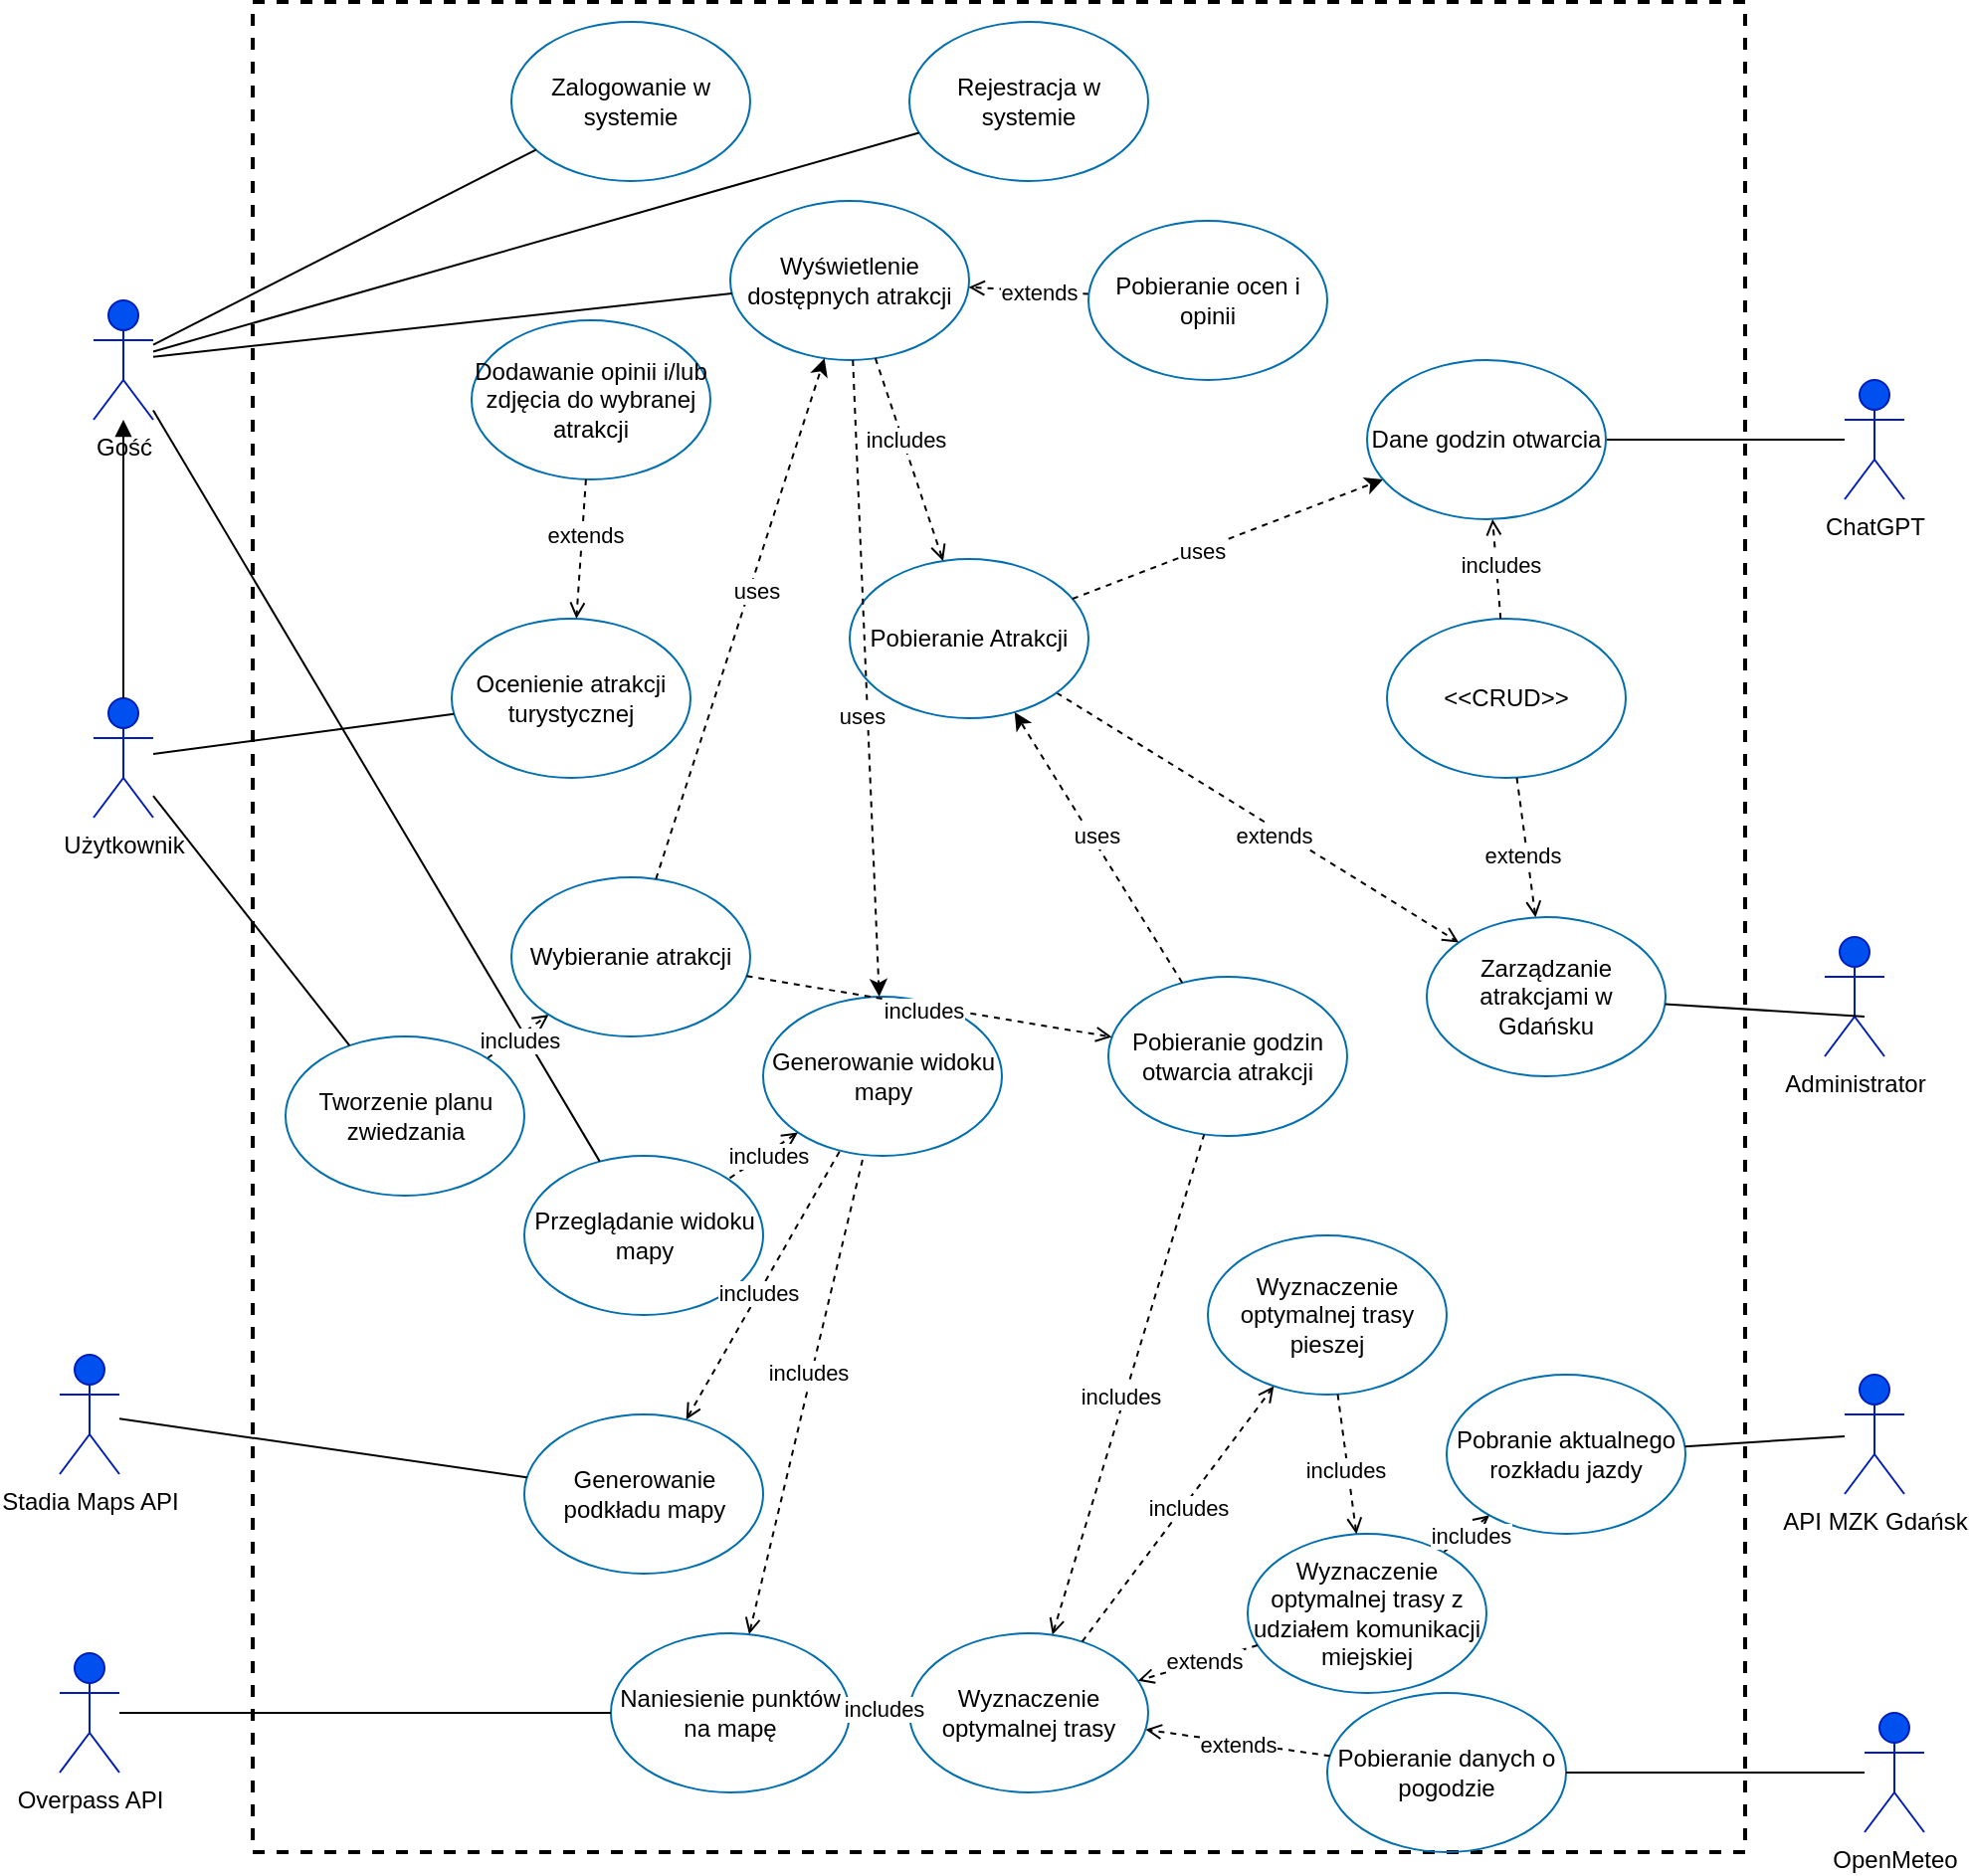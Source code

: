 <mxfile version="24.5.2" type="device">
  <diagram name="Page-1" id="C9d8MpuItcUvbLGoyvss">
    <mxGraphModel dx="3416" dy="4292" grid="1" gridSize="10" guides="1" tooltips="1" connect="1" arrows="1" fold="1" page="1" pageScale="1" pageWidth="827" pageHeight="1169" background="#ffffff" math="0" shadow="0">
      <root>
        <mxCell id="0" />
        <mxCell id="1" parent="0" />
        <mxCell id="7sf5Xx8Vd-Fm_SYYMnIb-26" value="" style="rounded=0;whiteSpace=wrap;html=1;fillColor=none;strokeWidth=2;dashed=1;" parent="1" vertex="1">
          <mxGeometry x="-730" y="-2340" width="750" height="930" as="geometry" />
        </mxCell>
        <mxCell id="IalU3Qp8wOLGq1ezxt7x-2" value="API MZK Gdańsk" style="shape=umlActor;verticalLabelPosition=bottom;verticalAlign=top;html=1;outlineConnect=0;fillColor=#0050ef;fontColor=#000000;strokeColor=#001DBC;" parent="1" vertex="1">
          <mxGeometry x="70" y="-1650" width="30" height="60" as="geometry" />
        </mxCell>
        <mxCell id="IalU3Qp8wOLGq1ezxt7x-3" value="Użytkownik" style="shape=umlActor;verticalLabelPosition=bottom;verticalAlign=top;html=1;outlineConnect=0;fillColor=#0050ef;fontColor=#000000;strokeColor=#001DBC;" parent="1" vertex="1">
          <mxGeometry x="-810" y="-1990" width="30" height="60" as="geometry" />
        </mxCell>
        <mxCell id="IalU3Qp8wOLGq1ezxt7x-4" value="Administrator" style="shape=umlActor;verticalLabelPosition=bottom;verticalAlign=top;html=1;outlineConnect=0;fillColor=#0050ef;fontColor=#000000;strokeColor=#001DBC;" parent="1" vertex="1">
          <mxGeometry x="60" y="-1870" width="30" height="60" as="geometry" />
        </mxCell>
        <mxCell id="IalU3Qp8wOLGq1ezxt7x-5" value="OpenMeteo" style="shape=umlActor;verticalLabelPosition=bottom;verticalAlign=top;html=1;outlineConnect=0;fontColor=#000000;fillColor=#0050ef;strokeColor=#001DBC;" parent="1" vertex="1">
          <mxGeometry x="80" y="-1480" width="30" height="60" as="geometry" />
        </mxCell>
        <mxCell id="IalU3Qp8wOLGq1ezxt7x-7" value="Overpass API" style="shape=umlActor;verticalLabelPosition=bottom;verticalAlign=top;html=1;outlineConnect=0;fillColor=#0050ef;fontColor=#000000;strokeColor=#001DBC;" parent="1" vertex="1">
          <mxGeometry x="-827" y="-1510" width="30" height="60" as="geometry" />
        </mxCell>
        <mxCell id="IalU3Qp8wOLGq1ezxt7x-8" value="Stadia Maps API" style="shape=umlActor;verticalLabelPosition=bottom;verticalAlign=top;html=1;outlineConnect=0;fillColor=#0050ef;fontColor=#000000;strokeColor=#001DBC;" parent="1" vertex="1">
          <mxGeometry x="-827" y="-1660" width="30" height="60" as="geometry" />
        </mxCell>
        <mxCell id="IalU3Qp8wOLGq1ezxt7x-14" value="&lt;font color=&quot;#000000&quot;&gt;Przeglądanie widoku mapy&lt;/font&gt;" style="ellipse;whiteSpace=wrap;html=1;fillColor=none;fontColor=default;strokeColor=#006EAF;labelBackgroundColor=none;labelBorderColor=none;labelPosition=center;verticalLabelPosition=middle;align=center;verticalAlign=middle;" parent="1" vertex="1">
          <mxGeometry x="-593.5" y="-1760" width="120" height="80" as="geometry" />
        </mxCell>
        <mxCell id="IalU3Qp8wOLGq1ezxt7x-17" value="" style="endArrow=none;html=1;rounded=0;strokeColor=#000000;endFill=0;" parent="1" source="7sf5Xx8Vd-Fm_SYYMnIb-1" target="IalU3Qp8wOLGq1ezxt7x-14" edge="1">
          <mxGeometry width="50" height="50" relative="1" as="geometry">
            <mxPoint x="-220" y="-1690" as="sourcePoint" />
            <mxPoint x="-190" y="-1650" as="targetPoint" />
          </mxGeometry>
        </mxCell>
        <mxCell id="IalU3Qp8wOLGq1ezxt7x-18" value="&lt;font color=&quot;#000000&quot;&gt;Zarządzanie atrakcjami w Gdańsku&lt;/font&gt;" style="ellipse;whiteSpace=wrap;html=1;fillColor=none;fontColor=default;strokeColor=#006EAF;labelBackgroundColor=none;labelBorderColor=none;labelPosition=center;verticalLabelPosition=middle;align=center;verticalAlign=middle;" parent="1" vertex="1">
          <mxGeometry x="-140" y="-1880" width="120" height="80" as="geometry" />
        </mxCell>
        <mxCell id="IalU3Qp8wOLGq1ezxt7x-20" value="" style="endArrow=none;html=1;rounded=0;strokeColor=#000000;endFill=0;" parent="1" source="kAtc1T3LxVJG01wXxT7Q-3" target="kAtc1T3LxVJG01wXxT7Q-6" edge="1">
          <mxGeometry width="50" height="50" relative="1" as="geometry">
            <mxPoint x="50" y="-2120.53" as="sourcePoint" />
            <mxPoint x="-40.0" y="-2120.53" as="targetPoint" />
          </mxGeometry>
        </mxCell>
        <mxCell id="IalU3Qp8wOLGq1ezxt7x-21" value="&lt;font color=&quot;#000000&quot;&gt;Zalogowanie w systemie&lt;/font&gt;" style="ellipse;whiteSpace=wrap;html=1;fillColor=none;fontColor=default;strokeColor=#006EAF;labelBackgroundColor=none;labelBorderColor=none;labelPosition=center;verticalLabelPosition=middle;align=center;verticalAlign=middle;" parent="1" vertex="1">
          <mxGeometry x="-600" y="-2330" width="120" height="80" as="geometry" />
        </mxCell>
        <mxCell id="IalU3Qp8wOLGq1ezxt7x-22" value="&lt;font color=&quot;#000000&quot;&gt;Rejestracja w systemie&lt;/font&gt;" style="ellipse;whiteSpace=wrap;html=1;fillColor=none;fontColor=default;strokeColor=#006EAF;labelBackgroundColor=none;labelBorderColor=none;labelPosition=center;verticalLabelPosition=middle;align=center;verticalAlign=middle;" parent="1" vertex="1">
          <mxGeometry x="-400" y="-2330" width="120" height="80" as="geometry" />
        </mxCell>
        <mxCell id="IalU3Qp8wOLGq1ezxt7x-23" value="" style="endArrow=none;html=1;rounded=0;strokeColor=#000000;endFill=0;" parent="1" source="7sf5Xx8Vd-Fm_SYYMnIb-1" target="IalU3Qp8wOLGq1ezxt7x-22" edge="1">
          <mxGeometry width="50" height="50" relative="1" as="geometry">
            <mxPoint x="-285.5" y="-1680" as="sourcePoint" />
            <mxPoint x="-184.5" y="-1600" as="targetPoint" />
          </mxGeometry>
        </mxCell>
        <mxCell id="IalU3Qp8wOLGq1ezxt7x-24" value="" style="endArrow=none;html=1;rounded=0;strokeColor=#000000;endFill=0;" parent="1" source="7sf5Xx8Vd-Fm_SYYMnIb-1" target="IalU3Qp8wOLGq1ezxt7x-21" edge="1">
          <mxGeometry width="50" height="50" relative="1" as="geometry">
            <mxPoint x="-241" y="-1740" as="sourcePoint" />
            <mxPoint x="-140" y="-1660" as="targetPoint" />
          </mxGeometry>
        </mxCell>
        <mxCell id="IalU3Qp8wOLGq1ezxt7x-25" value="&lt;font color=&quot;#000000&quot;&gt;Ocenienie atrakcji turystycznej&lt;/font&gt;" style="ellipse;whiteSpace=wrap;html=1;fillColor=none;fontColor=default;strokeColor=#006EAF;labelBackgroundColor=none;labelBorderColor=none;labelPosition=center;verticalLabelPosition=middle;align=center;verticalAlign=middle;" parent="1" vertex="1">
          <mxGeometry x="-630" y="-2030" width="120" height="80" as="geometry" />
        </mxCell>
        <mxCell id="IalU3Qp8wOLGq1ezxt7x-26" value="&lt;font color=&quot;#000000&quot;&gt;Wyświetlenie dostępnych atrakcji&lt;/font&gt;" style="ellipse;whiteSpace=wrap;html=1;fillColor=none;fontColor=default;strokeColor=#006EAF;labelBackgroundColor=none;labelBorderColor=none;labelPosition=center;verticalLabelPosition=middle;align=center;verticalAlign=middle;" parent="1" vertex="1">
          <mxGeometry x="-490" y="-2240" width="120" height="80" as="geometry" />
        </mxCell>
        <mxCell id="th1LVJvLsEBEdFRdq_l_-1" value="" style="endArrow=none;html=1;rounded=0;strokeColor=#000000;endFill=0;" parent="1" source="7sf5Xx8Vd-Fm_SYYMnIb-1" target="IalU3Qp8wOLGq1ezxt7x-26" edge="1">
          <mxGeometry width="50" height="50" relative="1" as="geometry">
            <mxPoint x="-210" y="-1720" as="sourcePoint" />
            <mxPoint x="-109" y="-1641" as="targetPoint" />
          </mxGeometry>
        </mxCell>
        <mxCell id="th1LVJvLsEBEdFRdq_l_-3" value="" style="endArrow=open;html=1;rounded=0;strokeColor=#000000;endFill=0;dashed=1;" parent="1" source="buizesCZviwUODSCSaA0-46" target="IalU3Qp8wOLGq1ezxt7x-26" edge="1">
          <mxGeometry width="50" height="50" relative="1" as="geometry">
            <mxPoint x="-740" y="-2260" as="sourcePoint" />
            <mxPoint x="-120" y="-1930" as="targetPoint" />
          </mxGeometry>
        </mxCell>
        <mxCell id="buizesCZviwUODSCSaA0-43" value="extends" style="edgeLabel;html=1;align=center;verticalAlign=middle;resizable=0;points=[];" parent="th1LVJvLsEBEdFRdq_l_-3" vertex="1" connectable="0">
          <mxGeometry x="-0.178" y="1" relative="1" as="geometry">
            <mxPoint y="-1" as="offset" />
          </mxGeometry>
        </mxCell>
        <mxCell id="th1LVJvLsEBEdFRdq_l_-4" value="&lt;font color=&quot;#000000&quot;&gt;Dodawanie opinii i/lub zdjęcia do wybranej atrakcji&lt;/font&gt;" style="ellipse;whiteSpace=wrap;html=1;fillColor=none;fontColor=default;strokeColor=#006EAF;labelBackgroundColor=none;labelBorderColor=none;labelPosition=center;verticalLabelPosition=middle;align=center;verticalAlign=middle;" parent="1" vertex="1">
          <mxGeometry x="-620" y="-2180" width="120" height="80" as="geometry" />
        </mxCell>
        <mxCell id="th1LVJvLsEBEdFRdq_l_-6" value="&lt;font color=&quot;#000000&quot;&gt;Wyznaczenie optymalnej trasy pieszej&lt;/font&gt;" style="ellipse;whiteSpace=wrap;html=1;fillColor=none;fontColor=default;strokeColor=#006EAF;labelBackgroundColor=none;labelBorderColor=none;labelPosition=center;verticalLabelPosition=middle;align=center;verticalAlign=middle;" parent="1" vertex="1">
          <mxGeometry x="-250" y="-1720" width="120" height="80" as="geometry" />
        </mxCell>
        <mxCell id="th1LVJvLsEBEdFRdq_l_-7" value="" style="endArrow=open;html=1;rounded=0;strokeColor=#000000;endFill=0;dashed=1;" parent="1" source="buizesCZviwUODSCSaA0-52" target="buizesCZviwUODSCSaA0-49" edge="1">
          <mxGeometry width="50" height="50" relative="1" as="geometry">
            <mxPoint x="-261.033" y="-1656.885" as="sourcePoint" />
            <mxPoint x="-220" y="-1680" as="targetPoint" />
          </mxGeometry>
        </mxCell>
        <mxCell id="buizesCZviwUODSCSaA0-59" value="includes" style="edgeLabel;html=1;align=center;verticalAlign=middle;resizable=0;points=[];" parent="th1LVJvLsEBEdFRdq_l_-7" vertex="1" connectable="0">
          <mxGeometry x="-0.033" y="-2" relative="1" as="geometry">
            <mxPoint as="offset" />
          </mxGeometry>
        </mxCell>
        <mxCell id="th1LVJvLsEBEdFRdq_l_-8" value="&lt;font color=&quot;#000000&quot;&gt;Wyznaczenie optymalnej trasy z udziałem komunikacji miejskiej&lt;/font&gt;" style="ellipse;whiteSpace=wrap;html=1;fillColor=none;fontColor=default;strokeColor=#006EAF;labelBackgroundColor=none;labelBorderColor=none;labelPosition=center;verticalLabelPosition=middle;align=center;verticalAlign=middle;" parent="1" vertex="1">
          <mxGeometry x="-230" y="-1570" width="120" height="80" as="geometry" />
        </mxCell>
        <mxCell id="th1LVJvLsEBEdFRdq_l_-11" value="&lt;font color=&quot;#000000&quot;&gt;Pobranie aktualnego rozkładu jazdy&lt;/font&gt;" style="ellipse;whiteSpace=wrap;html=1;fillColor=none;fontColor=default;strokeColor=#006EAF;labelBackgroundColor=none;labelBorderColor=none;labelPosition=center;verticalLabelPosition=middle;align=center;verticalAlign=middle;" parent="1" vertex="1">
          <mxGeometry x="-130" y="-1650" width="120" height="80" as="geometry" />
        </mxCell>
        <mxCell id="th1LVJvLsEBEdFRdq_l_-13" value="" style="endArrow=none;html=1;rounded=0;strokeColor=#000000;endFill=0;dashed=1;startArrow=open;startFill=0;" parent="1" source="th1LVJvLsEBEdFRdq_l_-11" target="th1LVJvLsEBEdFRdq_l_-8" edge="1">
          <mxGeometry width="50" height="50" relative="1" as="geometry">
            <mxPoint x="125" y="-1500" as="sourcePoint" />
            <mxPoint x="75" y="-1500" as="targetPoint" />
          </mxGeometry>
        </mxCell>
        <mxCell id="buizesCZviwUODSCSaA0-40" value="includes" style="edgeLabel;html=1;align=center;verticalAlign=middle;resizable=0;points=[];" parent="th1LVJvLsEBEdFRdq_l_-13" vertex="1" connectable="0">
          <mxGeometry x="-0.052" y="2" relative="1" as="geometry">
            <mxPoint as="offset" />
          </mxGeometry>
        </mxCell>
        <mxCell id="th1LVJvLsEBEdFRdq_l_-14" value="&lt;font color=&quot;#000000&quot;&gt;Pobieranie danych o pogodzie&lt;/font&gt;" style="ellipse;whiteSpace=wrap;html=1;fillColor=none;fontColor=default;strokeColor=#006EAF;labelBackgroundColor=none;labelBorderColor=none;labelPosition=center;verticalLabelPosition=middle;align=center;verticalAlign=middle;" parent="1" vertex="1">
          <mxGeometry x="-190" y="-1490" width="120" height="80" as="geometry" />
        </mxCell>
        <mxCell id="th1LVJvLsEBEdFRdq_l_-18" value="" style="endArrow=open;html=1;rounded=0;strokeColor=#000000;endFill=0;dashed=1;startArrow=none;startFill=0;" parent="1" source="th1LVJvLsEBEdFRdq_l_-14" target="buizesCZviwUODSCSaA0-8" edge="1">
          <mxGeometry width="50" height="50" relative="1" as="geometry">
            <mxPoint x="70" y="-1585" as="sourcePoint" />
            <mxPoint x="20" y="-1635" as="targetPoint" />
          </mxGeometry>
        </mxCell>
        <mxCell id="buizesCZviwUODSCSaA0-33" value="extends" style="edgeLabel;html=1;align=center;verticalAlign=middle;resizable=0;points=[];" parent="th1LVJvLsEBEdFRdq_l_-18" vertex="1" connectable="0">
          <mxGeometry x="0.004" y="1" relative="1" as="geometry">
            <mxPoint as="offset" />
          </mxGeometry>
        </mxCell>
        <mxCell id="th1LVJvLsEBEdFRdq_l_-19" value="&lt;font color=&quot;#000000&quot;&gt;Generowanie widoku mapy&lt;/font&gt;" style="ellipse;whiteSpace=wrap;html=1;fillColor=none;fontColor=default;strokeColor=#006EAF;labelBackgroundColor=none;labelBorderColor=none;labelPosition=center;verticalLabelPosition=middle;align=center;verticalAlign=middle;" parent="1" vertex="1">
          <mxGeometry x="-473.5" y="-1840" width="120" height="80" as="geometry" />
        </mxCell>
        <mxCell id="th1LVJvLsEBEdFRdq_l_-20" value="" style="endArrow=none;html=1;rounded=0;strokeColor=#000000;endFill=0;dashed=1;startArrow=open;startFill=0;" parent="1" source="th1LVJvLsEBEdFRdq_l_-19" target="IalU3Qp8wOLGq1ezxt7x-14" edge="1">
          <mxGeometry width="50" height="50" relative="1" as="geometry">
            <mxPoint x="-17" y="-1350" as="sourcePoint" />
            <mxPoint x="75" y="-1158" as="targetPoint" />
          </mxGeometry>
        </mxCell>
        <mxCell id="buizesCZviwUODSCSaA0-39" value="includes" style="edgeLabel;html=1;align=center;verticalAlign=middle;resizable=0;points=[];" parent="th1LVJvLsEBEdFRdq_l_-20" vertex="1" connectable="0">
          <mxGeometry x="-0.11" y="1" relative="1" as="geometry">
            <mxPoint as="offset" />
          </mxGeometry>
        </mxCell>
        <mxCell id="th1LVJvLsEBEdFRdq_l_-23" value="&lt;font color=&quot;#000000&quot;&gt;Generowanie podkładu mapy&lt;/font&gt;" style="ellipse;whiteSpace=wrap;html=1;fillColor=none;fontColor=default;strokeColor=#006EAF;labelBackgroundColor=none;labelBorderColor=none;labelPosition=center;verticalLabelPosition=middle;align=center;verticalAlign=middle;" parent="1" vertex="1">
          <mxGeometry x="-593.5" y="-1630" width="120" height="80" as="geometry" />
        </mxCell>
        <mxCell id="th1LVJvLsEBEdFRdq_l_-24" value="&lt;font color=&quot;#000000&quot;&gt;Naniesienie punktów na mapę&lt;/font&gt;" style="ellipse;whiteSpace=wrap;html=1;fillColor=none;fontColor=default;strokeColor=#006EAF;labelBackgroundColor=none;labelBorderColor=none;labelPosition=center;verticalLabelPosition=middle;align=center;verticalAlign=middle;" parent="1" vertex="1">
          <mxGeometry x="-550" y="-1520" width="120" height="80" as="geometry" />
        </mxCell>
        <mxCell id="th1LVJvLsEBEdFRdq_l_-25" value="" style="endArrow=none;html=1;rounded=0;strokeColor=#000000;endFill=0;dashed=1;startArrow=open;startFill=0;" parent="1" source="th1LVJvLsEBEdFRdq_l_-24" target="th1LVJvLsEBEdFRdq_l_-19" edge="1">
          <mxGeometry width="50" height="50" relative="1" as="geometry">
            <mxPoint x="-120" y="-1350" as="sourcePoint" />
            <mxPoint x="-190" y="-1320" as="targetPoint" />
          </mxGeometry>
        </mxCell>
        <mxCell id="buizesCZviwUODSCSaA0-37" value="includes" style="edgeLabel;html=1;align=center;verticalAlign=middle;resizable=0;points=[];" parent="th1LVJvLsEBEdFRdq_l_-25" vertex="1" connectable="0">
          <mxGeometry x="0.089" y="2" relative="1" as="geometry">
            <mxPoint as="offset" />
          </mxGeometry>
        </mxCell>
        <mxCell id="buizesCZviwUODSCSaA0-4" value="" style="endArrow=none;html=1;rounded=0;strokeColor=#000000;endFill=0;dashed=1;startArrow=open;startFill=0;" parent="1" source="th1LVJvLsEBEdFRdq_l_-23" target="th1LVJvLsEBEdFRdq_l_-19" edge="1">
          <mxGeometry width="50" height="50" relative="1" as="geometry">
            <mxPoint x="-150" y="-1360" as="sourcePoint" />
            <mxPoint x="-212" y="-1360" as="targetPoint" />
          </mxGeometry>
        </mxCell>
        <mxCell id="buizesCZviwUODSCSaA0-38" value="includes" style="edgeLabel;html=1;align=center;verticalAlign=middle;resizable=0;points=[];" parent="buizesCZviwUODSCSaA0-4" vertex="1" connectable="0">
          <mxGeometry x="-0.063" relative="1" as="geometry">
            <mxPoint as="offset" />
          </mxGeometry>
        </mxCell>
        <mxCell id="buizesCZviwUODSCSaA0-8" value="&lt;font color=&quot;#000000&quot;&gt;Wyznaczenie optymalnej trasy&lt;br&gt;&lt;/font&gt;" style="ellipse;whiteSpace=wrap;html=1;fillColor=none;fontColor=default;strokeColor=#006EAF;labelBackgroundColor=none;labelBorderColor=none;labelPosition=center;verticalLabelPosition=middle;align=center;verticalAlign=middle;" parent="1" vertex="1">
          <mxGeometry x="-400" y="-1520" width="120" height="80" as="geometry" />
        </mxCell>
        <mxCell id="buizesCZviwUODSCSaA0-9" value="" style="endArrow=open;html=1;rounded=0;strokeColor=#000000;endFill=0;dashed=1;" parent="1" source="buizesCZviwUODSCSaA0-8" target="th1LVJvLsEBEdFRdq_l_-6" edge="1">
          <mxGeometry width="50" height="50" relative="1" as="geometry">
            <mxPoint x="-90" y="-1620" as="sourcePoint" />
            <mxPoint x="-110" y="-1420" as="targetPoint" />
          </mxGeometry>
        </mxCell>
        <mxCell id="buizesCZviwUODSCSaA0-34" value="includes" style="edgeLabel;html=1;align=center;verticalAlign=middle;resizable=0;points=[];" parent="buizesCZviwUODSCSaA0-9" vertex="1" connectable="0">
          <mxGeometry x="0.067" y="-2" relative="1" as="geometry">
            <mxPoint as="offset" />
          </mxGeometry>
        </mxCell>
        <mxCell id="buizesCZviwUODSCSaA0-10" value="" style="endArrow=open;html=1;rounded=0;strokeColor=#000000;endFill=0;dashed=1;" parent="1" source="th1LVJvLsEBEdFRdq_l_-8" target="buizesCZviwUODSCSaA0-8" edge="1">
          <mxGeometry width="50" height="50" relative="1" as="geometry">
            <mxPoint x="-80" y="-1674" as="sourcePoint" />
            <mxPoint x="-120" y="-1676" as="targetPoint" />
          </mxGeometry>
        </mxCell>
        <mxCell id="buizesCZviwUODSCSaA0-35" value="extends" style="edgeLabel;html=1;align=center;verticalAlign=middle;resizable=0;points=[];" parent="buizesCZviwUODSCSaA0-10" vertex="1" connectable="0">
          <mxGeometry x="-0.103" relative="1" as="geometry">
            <mxPoint as="offset" />
          </mxGeometry>
        </mxCell>
        <mxCell id="buizesCZviwUODSCSaA0-12" value="&lt;font color=&quot;#000000&quot;&gt;Pobieranie godzin otwarcia atrakcji&lt;br&gt;&lt;/font&gt;" style="ellipse;whiteSpace=wrap;html=1;fillColor=none;fontColor=default;strokeColor=#006EAF;labelBackgroundColor=none;labelBorderColor=none;labelPosition=center;verticalLabelPosition=middle;align=center;verticalAlign=middle;" parent="1" vertex="1">
          <mxGeometry x="-300" y="-1850" width="120" height="80" as="geometry" />
        </mxCell>
        <mxCell id="buizesCZviwUODSCSaA0-23" value="&lt;font color=&quot;#000000&quot;&gt;&amp;lt;&amp;lt;CRUD&amp;gt;&amp;gt;&lt;br&gt;&lt;/font&gt;" style="ellipse;whiteSpace=wrap;html=1;fillColor=none;fontColor=default;strokeColor=#006EAF;labelBackgroundColor=none;labelBorderColor=none;labelPosition=center;verticalLabelPosition=middle;align=center;verticalAlign=middle;" parent="1" vertex="1">
          <mxGeometry x="-160" y="-2030" width="120" height="80" as="geometry" />
        </mxCell>
        <mxCell id="buizesCZviwUODSCSaA0-29" value="" style="endArrow=open;html=1;rounded=0;strokeColor=#000000;endFill=0;dashed=1;" parent="1" source="7sf5Xx8Vd-Fm_SYYMnIb-3" target="IalU3Qp8wOLGq1ezxt7x-18" edge="1">
          <mxGeometry width="50" height="50" relative="1" as="geometry">
            <mxPoint x="1.403" y="-2160.011" as="sourcePoint" />
            <mxPoint x="269" y="-1715" as="targetPoint" />
          </mxGeometry>
        </mxCell>
        <mxCell id="buizesCZviwUODSCSaA0-30" value="extends" style="edgeLabel;html=1;align=center;verticalAlign=middle;resizable=0;points=[];" parent="buizesCZviwUODSCSaA0-29" vertex="1" connectable="0">
          <mxGeometry x="0.095" y="-3" relative="1" as="geometry">
            <mxPoint as="offset" />
          </mxGeometry>
        </mxCell>
        <mxCell id="buizesCZviwUODSCSaA0-31" value="" style="endArrow=open;html=1;rounded=0;strokeColor=#000000;endFill=0;dashed=1;" parent="1" source="buizesCZviwUODSCSaA0-23" target="IalU3Qp8wOLGq1ezxt7x-18" edge="1">
          <mxGeometry width="50" height="50" relative="1" as="geometry">
            <mxPoint x="301" y="-1675" as="sourcePoint" />
            <mxPoint x="269" y="-1715" as="targetPoint" />
          </mxGeometry>
        </mxCell>
        <mxCell id="buizesCZviwUODSCSaA0-32" value="extends" style="edgeLabel;html=1;align=center;verticalAlign=middle;resizable=0;points=[];" parent="buizesCZviwUODSCSaA0-31" vertex="1" connectable="0">
          <mxGeometry x="0.095" y="-3" relative="1" as="geometry">
            <mxPoint as="offset" />
          </mxGeometry>
        </mxCell>
        <mxCell id="buizesCZviwUODSCSaA0-44" value="" style="endArrow=open;html=1;rounded=0;strokeColor=#000000;endFill=0;dashed=1;" parent="1" source="th1LVJvLsEBEdFRdq_l_-4" target="IalU3Qp8wOLGq1ezxt7x-25" edge="1">
          <mxGeometry width="50" height="50" relative="1" as="geometry">
            <mxPoint x="-58" y="-1932" as="sourcePoint" />
            <mxPoint x="-10" y="-1850" as="targetPoint" />
          </mxGeometry>
        </mxCell>
        <mxCell id="buizesCZviwUODSCSaA0-45" value="extends" style="edgeLabel;html=1;align=center;verticalAlign=middle;resizable=0;points=[];" parent="buizesCZviwUODSCSaA0-44" vertex="1" connectable="0">
          <mxGeometry x="-0.178" y="1" relative="1" as="geometry">
            <mxPoint y="-1" as="offset" />
          </mxGeometry>
        </mxCell>
        <mxCell id="buizesCZviwUODSCSaA0-46" value="&lt;font color=&quot;#000000&quot;&gt;Pobieranie ocen i opinii&lt;/font&gt;" style="ellipse;whiteSpace=wrap;html=1;fillColor=none;fontColor=default;strokeColor=#006EAF;labelBackgroundColor=none;labelBorderColor=none;labelPosition=center;verticalLabelPosition=middle;align=center;verticalAlign=middle;" parent="1" vertex="1">
          <mxGeometry x="-310" y="-2230" width="120" height="80" as="geometry" />
        </mxCell>
        <mxCell id="buizesCZviwUODSCSaA0-49" value="&lt;font color=&quot;#000000&quot;&gt;Wybieranie atrakcji&lt;/font&gt;" style="ellipse;whiteSpace=wrap;html=1;fillColor=none;fontColor=default;strokeColor=#006EAF;labelBackgroundColor=none;labelBorderColor=none;labelPosition=center;verticalLabelPosition=middle;align=center;verticalAlign=middle;" parent="1" vertex="1">
          <mxGeometry x="-600" y="-1900" width="120" height="80" as="geometry" />
        </mxCell>
        <mxCell id="buizesCZviwUODSCSaA0-52" value="Tworzenie planu zwiedzania" style="ellipse;whiteSpace=wrap;html=1;fillColor=none;fontColor=default;strokeColor=#006EAF;labelBackgroundColor=none;labelBorderColor=none;labelPosition=center;verticalLabelPosition=middle;align=center;verticalAlign=middle;" parent="1" vertex="1">
          <mxGeometry x="-713.5" y="-1820" width="120" height="80" as="geometry" />
        </mxCell>
        <mxCell id="buizesCZviwUODSCSaA0-56" value="" style="endArrow=none;html=1;rounded=0;strokeColor=#000000;endFill=0;" parent="1" source="IalU3Qp8wOLGq1ezxt7x-3" target="buizesCZviwUODSCSaA0-52" edge="1">
          <mxGeometry width="50" height="50" relative="1" as="geometry">
            <mxPoint x="-223" y="-1849" as="sourcePoint" />
            <mxPoint x="-247" y="-1921" as="targetPoint" />
          </mxGeometry>
        </mxCell>
        <mxCell id="buizesCZviwUODSCSaA0-62" value="" style="endArrow=classic;html=1;rounded=0;strokeColor=#000000;endFill=1;dashed=1;" parent="1" source="buizesCZviwUODSCSaA0-49" target="IalU3Qp8wOLGq1ezxt7x-26" edge="1">
          <mxGeometry width="50" height="50" relative="1" as="geometry">
            <mxPoint x="-240" y="-1890" as="sourcePoint" />
            <mxPoint x="-320" y="-1820" as="targetPoint" />
          </mxGeometry>
        </mxCell>
        <mxCell id="7sf5Xx8Vd-Fm_SYYMnIb-20" value="uses" style="edgeLabel;html=1;align=center;verticalAlign=middle;resizable=0;points=[];" parent="buizesCZviwUODSCSaA0-62" vertex="1" connectable="0">
          <mxGeometry x="0.116" y="-3" relative="1" as="geometry">
            <mxPoint as="offset" />
          </mxGeometry>
        </mxCell>
        <mxCell id="7sf5Xx8Vd-Fm_SYYMnIb-1" value="Gość" style="shape=umlActor;verticalLabelPosition=bottom;verticalAlign=top;html=1;outlineConnect=0;fillColor=#0050ef;fontColor=#000000;strokeColor=#001DBC;" parent="1" vertex="1">
          <mxGeometry x="-810" y="-2190" width="30" height="60" as="geometry" />
        </mxCell>
        <mxCell id="7sf5Xx8Vd-Fm_SYYMnIb-2" value="" style="endArrow=none;html=1;rounded=0;strokeColor=#000000;endFill=0;" parent="1" source="IalU3Qp8wOLGq1ezxt7x-3" target="IalU3Qp8wOLGq1ezxt7x-25" edge="1">
          <mxGeometry width="50" height="50" relative="1" as="geometry">
            <mxPoint x="-825" y="-1770" as="sourcePoint" />
            <mxPoint x="-687" y="-1954" as="targetPoint" />
          </mxGeometry>
        </mxCell>
        <mxCell id="7sf5Xx8Vd-Fm_SYYMnIb-3" value="Pobieranie Atrakcji" style="ellipse;whiteSpace=wrap;html=1;fillColor=none;fontColor=default;strokeColor=#006EAF;labelBackgroundColor=none;labelBorderColor=none;labelPosition=center;verticalLabelPosition=middle;align=center;verticalAlign=middle;" parent="1" vertex="1">
          <mxGeometry x="-430" y="-2060" width="120" height="80" as="geometry" />
        </mxCell>
        <mxCell id="7sf5Xx8Vd-Fm_SYYMnIb-4" value="" style="endArrow=classic;html=1;rounded=0;strokeColor=#000000;endFill=1;dashed=1;" parent="1" source="7sf5Xx8Vd-Fm_SYYMnIb-3" target="kAtc1T3LxVJG01wXxT7Q-6" edge="1">
          <mxGeometry width="50" height="50" relative="1" as="geometry">
            <mxPoint x="-281" y="-1592" as="sourcePoint" />
            <mxPoint x="-216.556" y="-2056.643" as="targetPoint" />
          </mxGeometry>
        </mxCell>
        <mxCell id="7sf5Xx8Vd-Fm_SYYMnIb-18" value="uses" style="edgeLabel;html=1;align=center;verticalAlign=middle;resizable=0;points=[];" parent="7sf5Xx8Vd-Fm_SYYMnIb-4" vertex="1" connectable="0">
          <mxGeometry x="-0.167" y="-1" relative="1" as="geometry">
            <mxPoint as="offset" />
          </mxGeometry>
        </mxCell>
        <mxCell id="7sf5Xx8Vd-Fm_SYYMnIb-5" value="" style="endArrow=open;html=1;rounded=0;strokeColor=#000000;endFill=0;dashed=1;" parent="1" source="IalU3Qp8wOLGq1ezxt7x-26" target="7sf5Xx8Vd-Fm_SYYMnIb-3" edge="1">
          <mxGeometry width="50" height="50" relative="1" as="geometry">
            <mxPoint x="-486" y="-1827" as="sourcePoint" />
            <mxPoint x="-314" y="-1933" as="targetPoint" />
          </mxGeometry>
        </mxCell>
        <mxCell id="7sf5Xx8Vd-Fm_SYYMnIb-6" value="includes" style="edgeLabel;html=1;align=center;verticalAlign=middle;resizable=0;points=[];" parent="7sf5Xx8Vd-Fm_SYYMnIb-5" vertex="1" connectable="0">
          <mxGeometry x="-0.178" y="1" relative="1" as="geometry">
            <mxPoint y="-1" as="offset" />
          </mxGeometry>
        </mxCell>
        <mxCell id="7sf5Xx8Vd-Fm_SYYMnIb-7" value="" style="endArrow=open;html=1;rounded=0;strokeColor=#000000;endFill=0;dashed=1;" parent="1" source="buizesCZviwUODSCSaA0-49" target="buizesCZviwUODSCSaA0-12" edge="1">
          <mxGeometry width="50" height="50" relative="1" as="geometry">
            <mxPoint x="-560" y="-1738" as="sourcePoint" />
            <mxPoint x="-480" y="-1702" as="targetPoint" />
          </mxGeometry>
        </mxCell>
        <mxCell id="7sf5Xx8Vd-Fm_SYYMnIb-8" value="includes" style="edgeLabel;html=1;align=center;verticalAlign=middle;resizable=0;points=[];" parent="7sf5Xx8Vd-Fm_SYYMnIb-7" vertex="1" connectable="0">
          <mxGeometry x="-0.033" y="-2" relative="1" as="geometry">
            <mxPoint as="offset" />
          </mxGeometry>
        </mxCell>
        <mxCell id="7sf5Xx8Vd-Fm_SYYMnIb-9" value="" style="endArrow=none;html=1;rounded=0;strokeColor=#000000;endFill=0;dashed=1;startArrow=open;startFill=0;" parent="1" source="buizesCZviwUODSCSaA0-8" target="buizesCZviwUODSCSaA0-12" edge="1">
          <mxGeometry width="50" height="50" relative="1" as="geometry">
            <mxPoint x="302" y="-1491" as="sourcePoint" />
            <mxPoint x="-330" y="-1580" as="targetPoint" />
          </mxGeometry>
        </mxCell>
        <mxCell id="7sf5Xx8Vd-Fm_SYYMnIb-10" value="includes" style="edgeLabel;html=1;align=center;verticalAlign=middle;resizable=0;points=[];" parent="7sf5Xx8Vd-Fm_SYYMnIb-9" vertex="1" connectable="0">
          <mxGeometry x="-0.052" y="2" relative="1" as="geometry">
            <mxPoint as="offset" />
          </mxGeometry>
        </mxCell>
        <mxCell id="7sf5Xx8Vd-Fm_SYYMnIb-11" value="" style="endArrow=classic;html=1;rounded=0;strokeColor=#000000;endFill=1;dashed=1;" parent="1" source="buizesCZviwUODSCSaA0-12" target="7sf5Xx8Vd-Fm_SYYMnIb-3" edge="1">
          <mxGeometry width="50" height="50" relative="1" as="geometry">
            <mxPoint x="-55" y="-1941" as="sourcePoint" />
            <mxPoint x="15" y="-1759" as="targetPoint" />
          </mxGeometry>
        </mxCell>
        <mxCell id="7sf5Xx8Vd-Fm_SYYMnIb-19" value="uses" style="edgeLabel;html=1;align=center;verticalAlign=middle;resizable=0;points=[];" parent="7sf5Xx8Vd-Fm_SYYMnIb-11" vertex="1" connectable="0">
          <mxGeometry x="0.075" y="-2" relative="1" as="geometry">
            <mxPoint as="offset" />
          </mxGeometry>
        </mxCell>
        <mxCell id="7sf5Xx8Vd-Fm_SYYMnIb-13" value="" style="endArrow=none;html=1;rounded=0;strokeColor=#000000;endFill=0;dashed=1;startArrow=open;startFill=0;" parent="1" source="th1LVJvLsEBEdFRdq_l_-24" target="buizesCZviwUODSCSaA0-8" edge="1">
          <mxGeometry width="50" height="50" relative="1" as="geometry">
            <mxPoint x="-893" y="-1347" as="sourcePoint" />
            <mxPoint x="-832" y="-1453" as="targetPoint" />
          </mxGeometry>
        </mxCell>
        <mxCell id="7sf5Xx8Vd-Fm_SYYMnIb-14" value="includes" style="edgeLabel;html=1;align=center;verticalAlign=middle;resizable=0;points=[];" parent="7sf5Xx8Vd-Fm_SYYMnIb-13" vertex="1" connectable="0">
          <mxGeometry x="0.089" y="2" relative="1" as="geometry">
            <mxPoint as="offset" />
          </mxGeometry>
        </mxCell>
        <mxCell id="7sf5Xx8Vd-Fm_SYYMnIb-16" value="" style="endArrow=block;html=1;rounded=0;strokeColor=#000000;endFill=1;startArrow=none;startFill=0;" parent="1" source="IalU3Qp8wOLGq1ezxt7x-3" target="7sf5Xx8Vd-Fm_SYYMnIb-1" edge="1">
          <mxGeometry width="50" height="50" relative="1" as="geometry">
            <mxPoint x="-977" y="-1810" as="sourcePoint" />
            <mxPoint x="-998" y="-2160" as="targetPoint" />
          </mxGeometry>
        </mxCell>
        <mxCell id="kAtc1T3LxVJG01wXxT7Q-3" value="ChatGPT" style="shape=umlActor;verticalLabelPosition=bottom;verticalAlign=top;html=1;outlineConnect=0;fillColor=#0050ef;fontColor=#000000;strokeColor=#001DBC;" vertex="1" parent="1">
          <mxGeometry x="70" y="-2150" width="30" height="60" as="geometry" />
        </mxCell>
        <mxCell id="kAtc1T3LxVJG01wXxT7Q-6" value="Dane godzin otwarcia" style="ellipse;whiteSpace=wrap;html=1;fillColor=none;fontColor=default;strokeColor=#006EAF;labelBackgroundColor=none;labelBorderColor=none;labelPosition=center;verticalLabelPosition=middle;align=center;verticalAlign=middle;" vertex="1" parent="1">
          <mxGeometry x="-170" y="-2160" width="120" height="80" as="geometry" />
        </mxCell>
        <mxCell id="kAtc1T3LxVJG01wXxT7Q-8" value="" style="endArrow=open;html=1;rounded=0;strokeColor=#000000;endFill=0;dashed=1;" edge="1" parent="1" source="buizesCZviwUODSCSaA0-23" target="kAtc1T3LxVJG01wXxT7Q-6">
          <mxGeometry width="50" height="50" relative="1" as="geometry">
            <mxPoint x="420" y="-1748" as="sourcePoint" />
            <mxPoint x="676" y="-2020" as="targetPoint" />
          </mxGeometry>
        </mxCell>
        <mxCell id="kAtc1T3LxVJG01wXxT7Q-9" value="includes" style="edgeLabel;html=1;align=center;verticalAlign=middle;resizable=0;points=[];" vertex="1" connectable="0" parent="kAtc1T3LxVJG01wXxT7Q-8">
          <mxGeometry x="0.067" y="-2" relative="1" as="geometry">
            <mxPoint as="offset" />
          </mxGeometry>
        </mxCell>
        <mxCell id="kAtc1T3LxVJG01wXxT7Q-10" value="" style="endArrow=classic;html=1;rounded=0;strokeColor=#000000;endFill=1;dashed=1;" edge="1" parent="1" source="IalU3Qp8wOLGq1ezxt7x-26" target="th1LVJvLsEBEdFRdq_l_-19">
          <mxGeometry width="50" height="50" relative="1" as="geometry">
            <mxPoint x="-381.82" y="-2183" as="sourcePoint" />
            <mxPoint x="-460" y="-1860" as="targetPoint" />
          </mxGeometry>
        </mxCell>
        <mxCell id="kAtc1T3LxVJG01wXxT7Q-11" value="uses" style="edgeLabel;html=1;align=center;verticalAlign=middle;resizable=0;points=[];" vertex="1" connectable="0" parent="kAtc1T3LxVJG01wXxT7Q-10">
          <mxGeometry x="0.116" y="-3" relative="1" as="geometry">
            <mxPoint as="offset" />
          </mxGeometry>
        </mxCell>
        <mxCell id="kAtc1T3LxVJG01wXxT7Q-12" value="" style="endArrow=open;html=1;rounded=0;strokeColor=#000000;endFill=0;dashed=1;" edge="1" parent="1" source="th1LVJvLsEBEdFRdq_l_-6" target="th1LVJvLsEBEdFRdq_l_-8">
          <mxGeometry width="50" height="50" relative="1" as="geometry">
            <mxPoint x="-280" y="-1504" as="sourcePoint" />
            <mxPoint x="-168" y="-1670" as="targetPoint" />
          </mxGeometry>
        </mxCell>
        <mxCell id="kAtc1T3LxVJG01wXxT7Q-13" value="includes" style="edgeLabel;html=1;align=center;verticalAlign=middle;resizable=0;points=[];" vertex="1" connectable="0" parent="kAtc1T3LxVJG01wXxT7Q-12">
          <mxGeometry x="0.067" y="-2" relative="1" as="geometry">
            <mxPoint as="offset" />
          </mxGeometry>
        </mxCell>
        <mxCell id="kAtc1T3LxVJG01wXxT7Q-15" value="" style="endArrow=none;html=1;rounded=0;strokeColor=#000000;endFill=0;" edge="1" parent="1" target="IalU3Qp8wOLGq1ezxt7x-18">
          <mxGeometry width="50" height="50" relative="1" as="geometry">
            <mxPoint x="80" y="-1830" as="sourcePoint" />
            <mxPoint x="-10" y="-1830" as="targetPoint" />
          </mxGeometry>
        </mxCell>
        <mxCell id="kAtc1T3LxVJG01wXxT7Q-17" value="" style="endArrow=none;html=1;rounded=0;strokeColor=#000000;endFill=0;" edge="1" parent="1" source="IalU3Qp8wOLGq1ezxt7x-2" target="th1LVJvLsEBEdFRdq_l_-11">
          <mxGeometry width="50" height="50" relative="1" as="geometry">
            <mxPoint x="110" y="-1640" as="sourcePoint" />
            <mxPoint x="20" y="-1640" as="targetPoint" />
          </mxGeometry>
        </mxCell>
        <mxCell id="kAtc1T3LxVJG01wXxT7Q-18" value="" style="endArrow=none;html=1;rounded=0;strokeColor=#000000;endFill=0;" edge="1" parent="1" source="IalU3Qp8wOLGq1ezxt7x-5" target="th1LVJvLsEBEdFRdq_l_-14">
          <mxGeometry width="50" height="50" relative="1" as="geometry">
            <mxPoint x="70" y="-1480.53" as="sourcePoint" />
            <mxPoint x="-20" y="-1480.53" as="targetPoint" />
          </mxGeometry>
        </mxCell>
        <mxCell id="kAtc1T3LxVJG01wXxT7Q-20" value="" style="endArrow=none;html=1;rounded=0;strokeColor=#000000;endFill=0;" edge="1" parent="1" source="th1LVJvLsEBEdFRdq_l_-23" target="IalU3Qp8wOLGq1ezxt7x-8">
          <mxGeometry width="50" height="50" relative="1" as="geometry">
            <mxPoint x="-610" y="-1610.53" as="sourcePoint" />
            <mxPoint x="-700" y="-1610.53" as="targetPoint" />
          </mxGeometry>
        </mxCell>
        <mxCell id="kAtc1T3LxVJG01wXxT7Q-22" value="" style="endArrow=none;html=1;rounded=0;strokeColor=#000000;endFill=0;" edge="1" parent="1" source="th1LVJvLsEBEdFRdq_l_-24" target="IalU3Qp8wOLGq1ezxt7x-7">
          <mxGeometry width="50" height="50" relative="1" as="geometry">
            <mxPoint x="-600" y="-1490" as="sourcePoint" />
            <mxPoint x="-690" y="-1490" as="targetPoint" />
          </mxGeometry>
        </mxCell>
      </root>
    </mxGraphModel>
  </diagram>
</mxfile>
